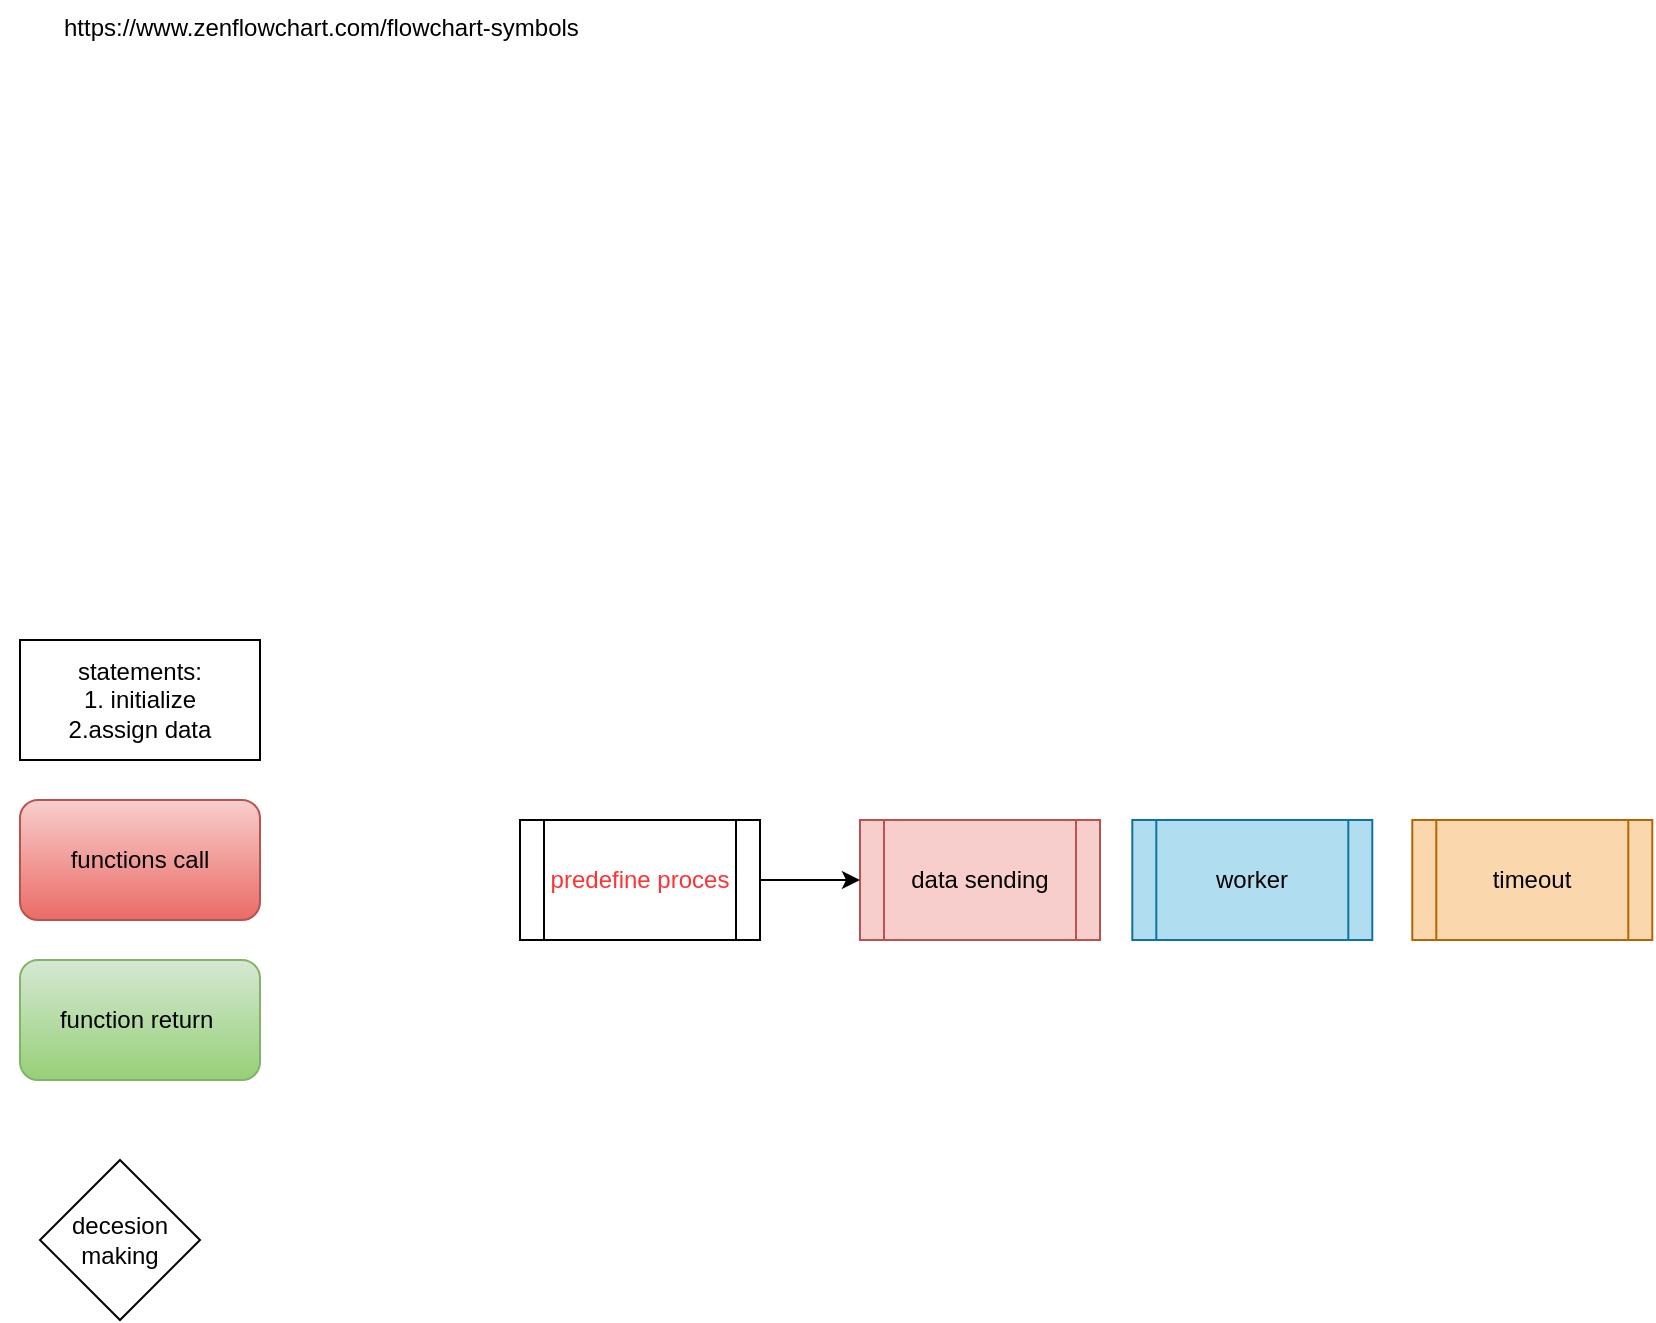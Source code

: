<mxfile version="17.4.6" type="github">
  <diagram id="69YoF8s6pK7iw70b-nQL" name="Page-1">
    <mxGraphModel dx="1038" dy="579" grid="1" gridSize="10" guides="1" tooltips="1" connect="1" arrows="1" fold="1" page="1" pageScale="1" pageWidth="850" pageHeight="1100" math="0" shadow="0">
      <root>
        <mxCell id="0" />
        <mxCell id="1" parent="0" />
        <mxCell id="Gnrq6Jq-5mUZ2eu32NfB-6" value="" style="shape=image;verticalLabelPosition=bottom;labelBackgroundColor=default;verticalAlign=top;aspect=fixed;imageAspect=0;image=https://uploads-ssl.webflow.com/6184b461a39ff13bfb8c0556/61de99e8171cc6468145551d_flowchart-symbols-800.png;" vertex="1" parent="1">
          <mxGeometry x="30" y="70" width="363.85" height="240" as="geometry" />
        </mxCell>
        <UserObject label="https://www.zenflowchart.com/flowchart-symbols" link="https://www.zenflowchart.com/flowchart-symbols" id="Gnrq6Jq-5mUZ2eu32NfB-7">
          <mxCell style="text;whiteSpace=wrap;html=1;" vertex="1" parent="1">
            <mxGeometry x="60" y="30" width="280" height="30" as="geometry" />
          </mxCell>
        </UserObject>
        <mxCell id="Gnrq6Jq-5mUZ2eu32NfB-8" value="statements:&lt;br&gt;1. initialize&lt;br&gt;2.assign data" style="rounded=0;whiteSpace=wrap;html=1;" vertex="1" parent="1">
          <mxGeometry x="40" y="350" width="120" height="60" as="geometry" />
        </mxCell>
        <mxCell id="Gnrq6Jq-5mUZ2eu32NfB-9" value="functions call" style="rounded=1;whiteSpace=wrap;html=1;fillColor=#f8cecc;gradientColor=#ea6b66;strokeColor=#b85450;" vertex="1" parent="1">
          <mxGeometry x="40" y="430" width="120" height="60" as="geometry" />
        </mxCell>
        <mxCell id="Gnrq6Jq-5mUZ2eu32NfB-10" value="decesion making" style="rhombus;whiteSpace=wrap;html=1;" vertex="1" parent="1">
          <mxGeometry x="50" y="610" width="80" height="80" as="geometry" />
        </mxCell>
        <mxCell id="Gnrq6Jq-5mUZ2eu32NfB-12" value="data sending" style="shape=process;whiteSpace=wrap;html=1;backgroundOutline=1;fillColor=#f8cecc;strokeColor=#b85450;" vertex="1" parent="1">
          <mxGeometry x="460" y="440" width="120" height="60" as="geometry" />
        </mxCell>
        <mxCell id="Gnrq6Jq-5mUZ2eu32NfB-13" value="timeout" style="shape=process;whiteSpace=wrap;html=1;backgroundOutline=1;fillColor=#fad7ac;strokeColor=#b46504;" vertex="1" parent="1">
          <mxGeometry x="736.15" y="440" width="120" height="60" as="geometry" />
        </mxCell>
        <mxCell id="Gnrq6Jq-5mUZ2eu32NfB-14" value="worker" style="shape=process;whiteSpace=wrap;html=1;backgroundOutline=1;fillColor=#b1ddf0;strokeColor=#10739e;" vertex="1" parent="1">
          <mxGeometry x="596.15" y="440" width="120" height="60" as="geometry" />
        </mxCell>
        <mxCell id="Gnrq6Jq-5mUZ2eu32NfB-16" value="" style="edgeStyle=orthogonalEdgeStyle;rounded=0;orthogonalLoop=1;jettySize=auto;html=1;fontColor=#000000;" edge="1" parent="1" source="Gnrq6Jq-5mUZ2eu32NfB-15" target="Gnrq6Jq-5mUZ2eu32NfB-12">
          <mxGeometry relative="1" as="geometry" />
        </mxCell>
        <mxCell id="Gnrq6Jq-5mUZ2eu32NfB-15" value="predefine proces" style="shape=process;whiteSpace=wrap;html=1;backgroundOutline=1;fontColor=#FF3333;" vertex="1" parent="1">
          <mxGeometry x="290" y="440" width="120" height="60" as="geometry" />
        </mxCell>
        <mxCell id="Gnrq6Jq-5mUZ2eu32NfB-17" value="function return&amp;nbsp;" style="rounded=1;whiteSpace=wrap;html=1;fillColor=#d5e8d4;gradientColor=#97d077;strokeColor=#82b366;" vertex="1" parent="1">
          <mxGeometry x="40.0" y="510" width="120" height="60" as="geometry" />
        </mxCell>
      </root>
    </mxGraphModel>
  </diagram>
</mxfile>
